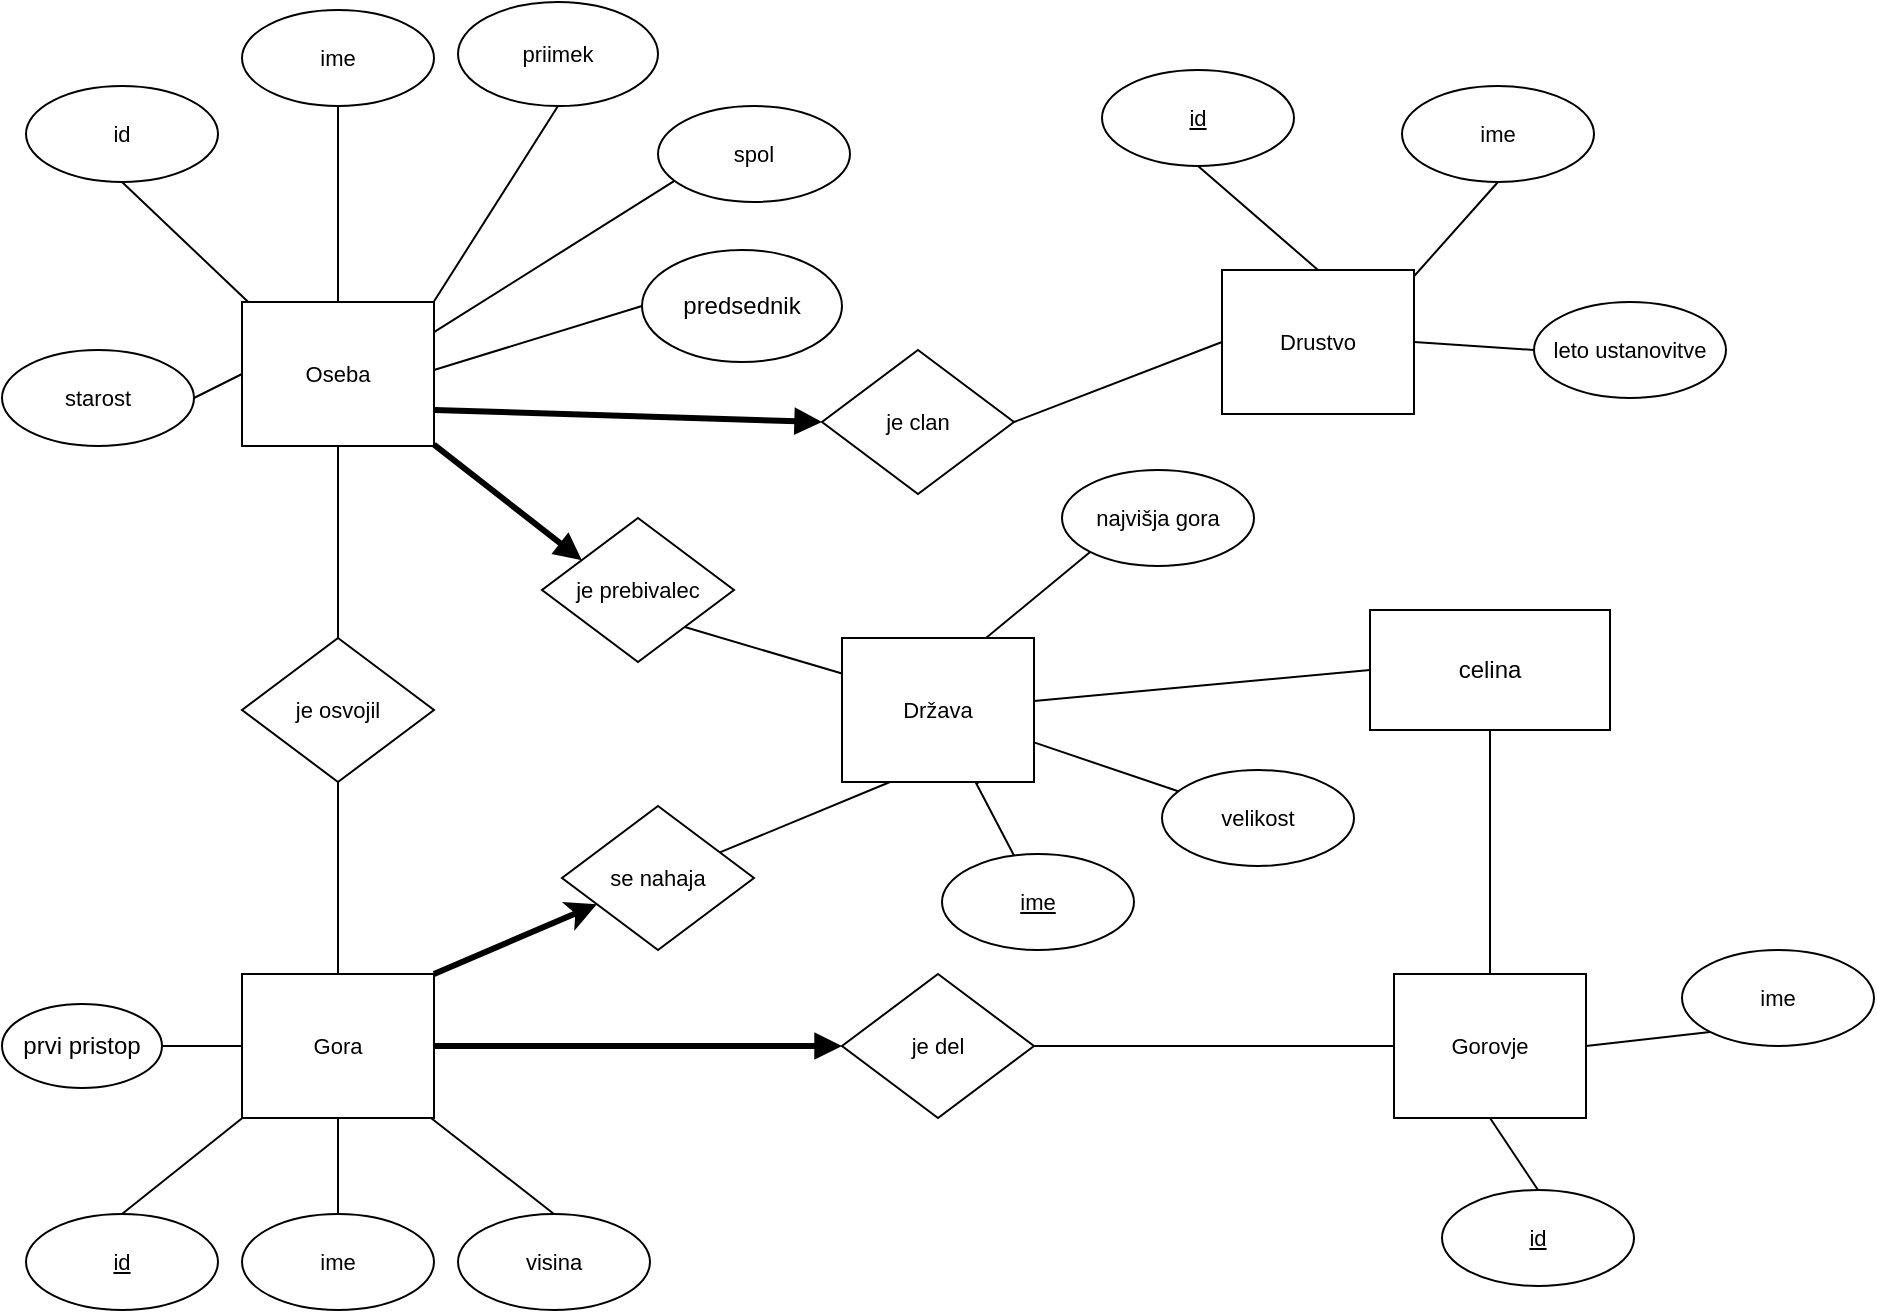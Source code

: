 <mxfile version="13.0.8" type="device"><diagram id="C5RBs43oDa-KdzZeNtuy" name="Page-1"><mxGraphModel dx="1038" dy="575" grid="1" gridSize="10" guides="1" tooltips="1" connect="1" arrows="1" fold="1" page="1" pageScale="1" pageWidth="827" pageHeight="1169" math="0" shadow="0"><root><mxCell id="WIyWlLk6GJQsqaUBKTNV-0"/><mxCell id="WIyWlLk6GJQsqaUBKTNV-1" parent="WIyWlLk6GJQsqaUBKTNV-0"/><UserObject label="Oseba" lucidchartObjectId="iGsNIXnj.FYX" id="Y9sneLflOxaTqnHud8nv-0"><mxCell style="html=1;whiteSpace=wrap;;fontSize=11;fontColor=#000000;spacing=3;strokeOpacity=100;" parent="WIyWlLk6GJQsqaUBKTNV-1" vertex="1"><mxGeometry x="120" y="156" width="96" height="72" as="geometry"/></mxCell></UserObject><UserObject label="id" lucidchartObjectId="UHsNqUlLii6g" id="Y9sneLflOxaTqnHud8nv-1"><mxCell style="html=1;whiteSpace=wrap;ellipse;fontSize=11;fontColor=#000000;spacing=3;strokeOpacity=100;" parent="WIyWlLk6GJQsqaUBKTNV-1" vertex="1"><mxGeometry x="12" y="48" width="96" height="48" as="geometry"/></mxCell></UserObject><UserObject label="priimek" lucidchartObjectId="VHsNPn4WoM2P" id="Y9sneLflOxaTqnHud8nv-2"><mxCell style="html=1;whiteSpace=wrap;ellipse;fontSize=11;fontColor=#000000;spacing=3;strokeOpacity=100;" parent="WIyWlLk6GJQsqaUBKTNV-1" vertex="1"><mxGeometry x="228" y="6" width="100" height="52" as="geometry"/></mxCell></UserObject><UserObject label="ime" lucidchartObjectId="VHsN811JwChM" id="Y9sneLflOxaTqnHud8nv-3"><mxCell style="html=1;whiteSpace=wrap;ellipse;fontSize=11;fontColor=#000000;spacing=3;strokeOpacity=100;" parent="WIyWlLk6GJQsqaUBKTNV-1" vertex="1"><mxGeometry x="120" y="10" width="96" height="48" as="geometry"/></mxCell></UserObject><UserObject label="" lucidchartObjectId="4IsN-0L.rAR6" id="Y9sneLflOxaTqnHud8nv-4"><mxCell style="html=1;jettySize=18;fontSize=11;strokeOpacity=100;rounded=1;arcSize=0;startArrow=none;;endArrow=none;;exitX=0.5;exitY=1.013;exitPerimeter=1;entryX=0.5;entryY=-0.008;entryPerimeter=1;" parent="WIyWlLk6GJQsqaUBKTNV-1" source="Y9sneLflOxaTqnHud8nv-3" target="Y9sneLflOxaTqnHud8nv-0" edge="1"><mxGeometry width="100" height="100" relative="1" as="geometry"/></mxCell></UserObject><UserObject label="" lucidchartObjectId="5IsN-3GADKNh" id="Y9sneLflOxaTqnHud8nv-5"><mxCell style="html=1;jettySize=18;fontSize=11;strokeOpacity=100;rounded=1;arcSize=0;startArrow=none;;endArrow=none;;exitX=0.5;exitY=1.013;exitPerimeter=1;entryX=1.006;entryY=-0.008;entryPerimeter=1;" parent="WIyWlLk6GJQsqaUBKTNV-1" source="Y9sneLflOxaTqnHud8nv-2" target="Y9sneLflOxaTqnHud8nv-0" edge="1"><mxGeometry width="100" height="100" relative="1" as="geometry"/></mxCell></UserObject><UserObject label="je clan" lucidchartObjectId="tJsNYv-pXZ-V" id="Y9sneLflOxaTqnHud8nv-6"><mxCell style="html=1;whiteSpace=wrap;rhombus;fontSize=11;fontColor=#000000;spacing=3;strokeOpacity=100;" parent="WIyWlLk6GJQsqaUBKTNV-1" vertex="1"><mxGeometry x="410" y="180" width="96" height="72" as="geometry"/></mxCell></UserObject><UserObject label="Drustvo" lucidchartObjectId="FJsN-iH1wH_A" id="Y9sneLflOxaTqnHud8nv-7"><mxCell style="html=1;whiteSpace=wrap;;fontSize=11;fontColor=#000000;spacing=3;strokeOpacity=100;" parent="WIyWlLk6GJQsqaUBKTNV-1" vertex="1"><mxGeometry x="610" y="140" width="96" height="72" as="geometry"/></mxCell></UserObject><UserObject label="id" lucidchartObjectId="YJsNHmCgborR" id="Y9sneLflOxaTqnHud8nv-8"><mxCell style="html=1;whiteSpace=wrap;ellipse;fontSize=11;fontColor=#000000;fontStyle=4;spacing=3;strokeOpacity=100;" parent="WIyWlLk6GJQsqaUBKTNV-1" vertex="1"><mxGeometry x="550" y="40" width="96" height="48" as="geometry"/></mxCell></UserObject><UserObject label="ime" lucidchartObjectId="0JsN2kaS.KAz" id="Y9sneLflOxaTqnHud8nv-9"><mxCell style="html=1;whiteSpace=wrap;ellipse;fontSize=11;fontColor=#000000;spacing=3;strokeOpacity=100;" parent="WIyWlLk6GJQsqaUBKTNV-1" vertex="1"><mxGeometry x="700" y="48" width="96" height="48" as="geometry"/></mxCell></UserObject><UserObject label="" lucidchartObjectId="CKsNWgW0z5s6" id="Y9sneLflOxaTqnHud8nv-10"><mxCell style="html=1;jettySize=18;fontSize=11;strokeOpacity=100;rounded=1;arcSize=0;startArrow=none;;endArrow=none;;exitX=0.5;exitY=1.013;exitPerimeter=1;entryX=1.006;entryY=0.038;entryPerimeter=1;" parent="WIyWlLk6GJQsqaUBKTNV-1" source="Y9sneLflOxaTqnHud8nv-9" target="Y9sneLflOxaTqnHud8nv-7" edge="1"><mxGeometry width="100" height="100" relative="1" as="geometry"/></mxCell></UserObject><UserObject label="" lucidchartObjectId="HKsNJx35aW7q" id="Y9sneLflOxaTqnHud8nv-11"><mxCell style="html=1;jettySize=18;fontSize=11;strokeOpacity=100;strokeWidth=3;rounded=1;arcSize=0;startArrow=none;;endArrow=block;endFill=1;;entryX=-0.01;entryY=0.5;entryPerimeter=1;" parent="WIyWlLk6GJQsqaUBKTNV-1" target="Y9sneLflOxaTqnHud8nv-6" edge="1"><mxGeometry width="100" height="100" relative="1" as="geometry"><mxPoint x="216" y="210" as="sourcePoint"/></mxGeometry></mxCell></UserObject><UserObject label="" lucidchartObjectId="eLsNSd8TiiUv" id="Y9sneLflOxaTqnHud8nv-12"><mxCell style="html=1;jettySize=18;fontSize=11;strokeOpacity=100;rounded=1;arcSize=0;startArrow=none;;endArrow=none;;exitX=1.01;exitY=0.5;exitPerimeter=1;entryX=-0.006;entryY=0.5;entryPerimeter=1;" parent="WIyWlLk6GJQsqaUBKTNV-1" source="Y9sneLflOxaTqnHud8nv-6" target="Y9sneLflOxaTqnHud8nv-7" edge="1"><mxGeometry width="100" height="100" relative="1" as="geometry"/></mxCell></UserObject><UserObject label="je osvojil" lucidchartObjectId="tLsNnySk-WBX" id="Y9sneLflOxaTqnHud8nv-13"><mxCell style="html=1;whiteSpace=wrap;rhombus;fontSize=11;fontColor=#000000;spacing=3;strokeOpacity=100;" parent="WIyWlLk6GJQsqaUBKTNV-1" vertex="1"><mxGeometry x="120" y="324" width="96" height="72" as="geometry"/></mxCell></UserObject><UserObject label="" lucidchartObjectId="ILsN6WsGEHG4" id="Y9sneLflOxaTqnHud8nv-14"><mxCell style="html=1;jettySize=18;fontSize=11;strokeOpacity=100;rounded=1;arcSize=0;startArrow=none;;endArrow=none;;exitX=0.5;exitY=1.008;exitPerimeter=1;entryX=0.5;entryY=-0.01;entryPerimeter=1;" parent="WIyWlLk6GJQsqaUBKTNV-1" source="Y9sneLflOxaTqnHud8nv-0" target="Y9sneLflOxaTqnHud8nv-13" edge="1"><mxGeometry width="100" height="100" relative="1" as="geometry"/></mxCell></UserObject><mxCell id="Y9sneLflOxaTqnHud8nv-74" style="edgeStyle=none;rounded=0;orthogonalLoop=1;jettySize=auto;html=1;exitX=0;exitY=0.5;exitDx=0;exitDy=0;entryX=1;entryY=0.5;entryDx=0;entryDy=0;startArrow=none;startFill=0;endArrow=none;endFill=0;strokeColor=#000000;" parent="WIyWlLk6GJQsqaUBKTNV-1" source="Y9sneLflOxaTqnHud8nv-15" target="Y9sneLflOxaTqnHud8nv-70" edge="1"><mxGeometry relative="1" as="geometry"/></mxCell><mxCell id="K1PzEk3rGOgafvW6HgiE-1" style="rounded=0;orthogonalLoop=1;jettySize=auto;html=1;exitX=1;exitY=0;exitDx=0;exitDy=0;strokeWidth=3;" parent="WIyWlLk6GJQsqaUBKTNV-1" source="Y9sneLflOxaTqnHud8nv-15" target="K1PzEk3rGOgafvW6HgiE-2" edge="1"><mxGeometry relative="1" as="geometry"><mxPoint x="286.806" y="461.803" as="targetPoint"/></mxGeometry></mxCell><UserObject label="Gora" lucidchartObjectId="LLsNawppK.C-" id="Y9sneLflOxaTqnHud8nv-15"><mxCell style="html=1;whiteSpace=wrap;;fontSize=11;fontColor=#000000;spacing=3;strokeOpacity=100;" parent="WIyWlLk6GJQsqaUBKTNV-1" vertex="1"><mxGeometry x="120" y="492" width="96" height="72" as="geometry"/></mxCell></UserObject><UserObject label="" lucidchartObjectId="SLsNpM3OCdth" id="Y9sneLflOxaTqnHud8nv-16"><mxCell style="html=1;jettySize=18;fontSize=11;strokeOpacity=100;rounded=1;arcSize=0;startArrow=none;;endArrow=none;;" parent="WIyWlLk6GJQsqaUBKTNV-1" edge="1"><mxGeometry width="100" height="100" relative="1" as="geometry"><mxPoint x="168" y="229" as="sourcePoint"/><mxPoint x="168" y="323" as="targetPoint"/></mxGeometry></mxCell></UserObject><UserObject label="" lucidchartObjectId="jMsNRRcMrjJT" id="Y9sneLflOxaTqnHud8nv-17"><mxCell style="html=1;jettySize=18;fontSize=11;strokeOpacity=100;rounded=1;arcSize=0;startArrow=none;;endArrow=none;;exitX=0.5;exitY=-0.008;exitPerimeter=1;entryX=0.5;entryY=1.01;entryPerimeter=1;" parent="WIyWlLk6GJQsqaUBKTNV-1" source="Y9sneLflOxaTqnHud8nv-15" target="Y9sneLflOxaTqnHud8nv-13" edge="1"><mxGeometry width="100" height="100" relative="1" as="geometry"/></mxCell></UserObject><UserObject label="id" lucidchartObjectId="FMsNCVhF50HE" id="Y9sneLflOxaTqnHud8nv-18"><mxCell style="html=1;whiteSpace=wrap;ellipse;fontSize=11;fontColor=#000000;fontStyle=4;spacing=3;strokeOpacity=100;" parent="WIyWlLk6GJQsqaUBKTNV-1" vertex="1"><mxGeometry x="12" y="612" width="96" height="48" as="geometry"/></mxCell></UserObject><UserObject label="ime" lucidchartObjectId="IMsNDQfyz377" id="Y9sneLflOxaTqnHud8nv-19"><mxCell style="html=1;whiteSpace=wrap;ellipse;fontSize=11;fontColor=#000000;spacing=3;strokeOpacity=100;" parent="WIyWlLk6GJQsqaUBKTNV-1" vertex="1"><mxGeometry x="120" y="612" width="96" height="48" as="geometry"/></mxCell></UserObject><UserObject label="visina" lucidchartObjectId="XMsNZV3E.x5K" id="Y9sneLflOxaTqnHud8nv-20"><mxCell style="html=1;whiteSpace=wrap;ellipse;fontSize=11;fontColor=#000000;spacing=3;strokeOpacity=100;" parent="WIyWlLk6GJQsqaUBKTNV-1" vertex="1"><mxGeometry x="228" y="612" width="96" height="48" as="geometry"/></mxCell></UserObject><UserObject label="" lucidchartObjectId="nNsN_cguTIl1" id="Y9sneLflOxaTqnHud8nv-21"><mxCell style="html=1;jettySize=18;fontSize=11;strokeOpacity=100;rounded=1;arcSize=0;startArrow=none;;endArrow=none;;exitX=0.5;exitY=-0.013;exitPerimeter=1;entryX=-0.006;entryY=1.008;entryPerimeter=1;" parent="WIyWlLk6GJQsqaUBKTNV-1" source="Y9sneLflOxaTqnHud8nv-18" target="Y9sneLflOxaTqnHud8nv-15" edge="1"><mxGeometry width="100" height="100" relative="1" as="geometry"/></mxCell></UserObject><UserObject label="" lucidchartObjectId="oNsNw3u-rc1b" id="Y9sneLflOxaTqnHud8nv-22"><mxCell style="html=1;jettySize=18;fontSize=11;strokeOpacity=100;rounded=1;arcSize=0;startArrow=none;;endArrow=none;;exitX=0.5;exitY=-0.013;exitPerimeter=1;entryX=0.5;entryY=1.008;entryPerimeter=1;" parent="WIyWlLk6GJQsqaUBKTNV-1" source="Y9sneLflOxaTqnHud8nv-19" target="Y9sneLflOxaTqnHud8nv-15" edge="1"><mxGeometry width="100" height="100" relative="1" as="geometry"/></mxCell></UserObject><UserObject label="" lucidchartObjectId="qNsNXhiOrEjZ" id="Y9sneLflOxaTqnHud8nv-23"><mxCell style="html=1;jettySize=18;fontSize=11;strokeOpacity=100;rounded=1;arcSize=0;startArrow=none;;endArrow=none;;exitX=0.5;exitY=-0.013;exitPerimeter=1;entryX=0.992;entryY=1.008;entryPerimeter=1;" parent="WIyWlLk6GJQsqaUBKTNV-1" source="Y9sneLflOxaTqnHud8nv-20" target="Y9sneLflOxaTqnHud8nv-15" edge="1"><mxGeometry width="100" height="100" relative="1" as="geometry"/></mxCell></UserObject><UserObject label="" lucidchartObjectId="zNsNsmFjnk9U" id="Y9sneLflOxaTqnHud8nv-24"><mxCell style="html=1;jettySize=18;fontSize=11;strokeOpacity=100;rounded=1;arcSize=0;startArrow=none;;endArrow=none;;exitX=0.5;exitY=1.013;exitPerimeter=1;entryX=0.025;entryY=-0.008;entryPerimeter=1;" parent="WIyWlLk6GJQsqaUBKTNV-1" source="Y9sneLflOxaTqnHud8nv-1" target="Y9sneLflOxaTqnHud8nv-0" edge="1"><mxGeometry width="100" height="100" relative="1" as="geometry"/></mxCell></UserObject><UserObject label="je del" lucidchartObjectId="ONsN-kQYVbq6" id="Y9sneLflOxaTqnHud8nv-25"><mxCell style="html=1;whiteSpace=wrap;rhombus;fontSize=11;fontColor=#000000;spacing=3;strokeOpacity=100;" parent="WIyWlLk6GJQsqaUBKTNV-1" vertex="1"><mxGeometry x="420" y="492" width="96" height="72" as="geometry"/></mxCell></UserObject><mxCell id="Y9sneLflOxaTqnHud8nv-63" style="rounded=0;orthogonalLoop=1;jettySize=auto;html=1;exitX=1;exitY=0.25;exitDx=0;exitDy=0;entryX=0;entryY=1;entryDx=0;entryDy=0;strokeColor=none;" parent="WIyWlLk6GJQsqaUBKTNV-1" source="Y9sneLflOxaTqnHud8nv-26" edge="1"><mxGeometry relative="1" as="geometry"><mxPoint x="866.059" y="472.971" as="targetPoint"/></mxGeometry></mxCell><UserObject label="Gorovje" lucidchartObjectId="bOsNtYIZJRyn" id="Y9sneLflOxaTqnHud8nv-26"><mxCell style="html=1;whiteSpace=wrap;;fontSize=11;fontColor=#000000;spacing=3;strokeOpacity=100;" parent="WIyWlLk6GJQsqaUBKTNV-1" vertex="1"><mxGeometry x="696" y="492" width="96" height="72" as="geometry"/></mxCell></UserObject><UserObject label="" lucidchartObjectId="qOsNZWX0oHJL" id="Y9sneLflOxaTqnHud8nv-27"><mxCell style="html=1;jettySize=18;fontSize=11;strokeOpacity=100;strokeWidth=3;rounded=1;arcSize=0;startArrow=none;;endArrow=block;endFill=1;;exitX=1.006;exitY=0.5;exitPerimeter=1;entryX=-0.01;entryY=0.5;entryPerimeter=1;" parent="WIyWlLk6GJQsqaUBKTNV-1" source="Y9sneLflOxaTqnHud8nv-15" target="Y9sneLflOxaTqnHud8nv-25" edge="1"><mxGeometry width="100" height="100" relative="1" as="geometry"/></mxCell></UserObject><UserObject label="" lucidchartObjectId="tOsNczCU~Cjh" id="Y9sneLflOxaTqnHud8nv-28"><mxCell style="html=1;jettySize=18;fontSize=11;strokeOpacity=100;rounded=1;arcSize=0;startArrow=none;;endArrow=none;;exitX=-0.006;exitY=0.5;exitPerimeter=1;entryX=1.01;entryY=0.5;entryPerimeter=1;" parent="WIyWlLk6GJQsqaUBKTNV-1" source="Y9sneLflOxaTqnHud8nv-26" target="Y9sneLflOxaTqnHud8nv-25" edge="1"><mxGeometry width="100" height="100" relative="1" as="geometry"/></mxCell></UserObject><UserObject label="id" lucidchartObjectId="BOsN.T7Y9Har" id="Y9sneLflOxaTqnHud8nv-29"><mxCell style="html=1;whiteSpace=wrap;ellipse;fontSize=11;fontColor=#000000;fontStyle=4;spacing=3;strokeOpacity=100;" parent="WIyWlLk6GJQsqaUBKTNV-1" vertex="1"><mxGeometry x="720" y="600" width="96" height="48" as="geometry"/></mxCell></UserObject><UserObject label="ime" lucidchartObjectId="GOsNzElf_NbP" id="Y9sneLflOxaTqnHud8nv-30"><mxCell style="html=1;whiteSpace=wrap;ellipse;fontSize=11;fontColor=#000000;spacing=3;strokeOpacity=100;" parent="WIyWlLk6GJQsqaUBKTNV-1" vertex="1"><mxGeometry x="840" y="480" width="96" height="48" as="geometry"/></mxCell></UserObject><UserObject label="" lucidchartObjectId="MOsNNdK09O7m" id="Y9sneLflOxaTqnHud8nv-31"><mxCell style="html=1;jettySize=18;fontSize=11;strokeOpacity=100;rounded=1;arcSize=0;startArrow=none;;endArrow=none;;exitX=0.5;exitY=1.008;exitPerimeter=1;entryX=0.5;entryY=-0.013;entryPerimeter=1;" parent="WIyWlLk6GJQsqaUBKTNV-1" source="Y9sneLflOxaTqnHud8nv-26" target="Y9sneLflOxaTqnHud8nv-29" edge="1"><mxGeometry width="100" height="100" relative="1" as="geometry"/></mxCell></UserObject><UserObject label="" lucidchartObjectId="POsN2GdcA.Df" id="Y9sneLflOxaTqnHud8nv-32"><mxCell style="html=1;jettySize=18;fontSize=11;strokeOpacity=100;rounded=1;arcSize=0;startArrow=none;;endArrow=none;;exitX=1;exitY=0.5;entryX=0;entryY=1;entryDx=0;entryDy=0;exitDx=0;exitDy=0;" parent="WIyWlLk6GJQsqaUBKTNV-1" source="Y9sneLflOxaTqnHud8nv-26" target="Y9sneLflOxaTqnHud8nv-30" edge="1"><mxGeometry width="100" height="100" relative="1" as="geometry"/></mxCell></UserObject><UserObject label="" lucidchartObjectId="YOsNYSUX-9pM" id="Y9sneLflOxaTqnHud8nv-33"><mxCell style="html=1;jettySize=18;fontSize=11;strokeOpacity=100;rounded=1;arcSize=0;startArrow=none;;endArrow=none;;exitX=0.5;exitY=-0.008;exitPerimeter=1;entryX=0.5;entryY=1.013;entryPerimeter=1;" parent="WIyWlLk6GJQsqaUBKTNV-1" source="Y9sneLflOxaTqnHud8nv-7" target="Y9sneLflOxaTqnHud8nv-8" edge="1"><mxGeometry width="100" height="100" relative="1" as="geometry"/></mxCell></UserObject><UserObject label="" lucidchartObjectId="KI7Neq8dbMMH" id="Y9sneLflOxaTqnHud8nv-35"><mxCell style="html=1;jettySize=18;fontSize=11;strokeOpacity=100;rounded=1;arcSize=0;startArrow=none;;endArrow=none;;exitX=1.006;exitY=0.5;exitPerimeter=1;entryX=-0.006;entryY=0.5;entryPerimeter=1;" parent="WIyWlLk6GJQsqaUBKTNV-1" source="Y9sneLflOxaTqnHud8nv-7" target="Y9sneLflOxaTqnHud8nv-53" edge="1"><mxGeometry width="100" height="100" relative="1" as="geometry"/></mxCell></UserObject><UserObject label="Država" lucidchartObjectId="aJ7NS0iyrZU0" id="Y9sneLflOxaTqnHud8nv-36"><mxCell style="html=1;whiteSpace=wrap;;fontSize=11;fontColor=#000000;spacing=3;strokeOpacity=100;" parent="WIyWlLk6GJQsqaUBKTNV-1" vertex="1"><mxGeometry x="420" y="324" width="96" height="72" as="geometry"/></mxCell></UserObject><UserObject label="je prebivalec" lucidchartObjectId="qJ7NzFarBXzv" id="Y9sneLflOxaTqnHud8nv-37"><mxCell style="html=1;whiteSpace=wrap;rhombus;fontSize=11;fontColor=#000000;spacing=3;strokeOpacity=100;" parent="WIyWlLk6GJQsqaUBKTNV-1" vertex="1"><mxGeometry x="270" y="264" width="96" height="72" as="geometry"/></mxCell></UserObject><UserObject label="" lucidchartObjectId="5J7NLLxXs2zk" id="Y9sneLflOxaTqnHud8nv-39"><mxCell style="html=1;jettySize=18;fontSize=11;strokeOpacity=100;strokeWidth=3;rounded=1;arcSize=0;startArrow=none;;endArrow=block;endFill=1;;exitX=1.006;exitY=0.997;exitPerimeter=1;entryX=0.201;entryY=0.288;entryPerimeter=1;" parent="WIyWlLk6GJQsqaUBKTNV-1" source="Y9sneLflOxaTqnHud8nv-0" target="Y9sneLflOxaTqnHud8nv-37" edge="1"><mxGeometry width="100" height="100" relative="1" as="geometry"/></mxCell></UserObject><UserObject label="" lucidchartObjectId="IK7NDimYbpxN" id="Y9sneLflOxaTqnHud8nv-40"><mxCell style="html=1;jettySize=18;fontSize=11;strokeOpacity=100;rounded=1;arcSize=0;startArrow=none;;endArrow=none;;exitX=0.749;exitY=0.762;exitPerimeter=1;entryX=-0.006;entryY=0.244;entryPerimeter=1;" parent="WIyWlLk6GJQsqaUBKTNV-1" source="Y9sneLflOxaTqnHud8nv-37" target="Y9sneLflOxaTqnHud8nv-36" edge="1"><mxGeometry width="100" height="100" relative="1" as="geometry"/></mxCell></UserObject><UserObject label="" lucidchartObjectId="eN7NDYG0a27Z" id="Y9sneLflOxaTqnHud8nv-44"><mxCell style="html=1;jettySize=18;fontSize=11;strokeOpacity=100;rounded=1;arcSize=0;startArrow=none;;endArrow=none;;exitX=0;exitY=1;exitDx=0;exitDy=0;entryX=0.75;entryY=0;entryDx=0;entryDy=0;" parent="WIyWlLk6GJQsqaUBKTNV-1" source="Y9sneLflOxaTqnHud8nv-52" target="Y9sneLflOxaTqnHud8nv-36" edge="1"><mxGeometry width="100" height="100" relative="1" as="geometry"><mxPoint x="520" y="324" as="targetPoint"/></mxGeometry></mxCell></UserObject><UserObject label="" lucidchartObjectId="lO7Nb3aOz3PZ" id="Y9sneLflOxaTqnHud8nv-46"><mxCell style="html=1;jettySize=18;fontSize=11;strokeOpacity=100;rounded=1;arcSize=0;startArrow=none;;endArrow=none;;exitY=1.008;exitPerimeter=1;entryY=1.008;entryPerimeter=1;" parent="WIyWlLk6GJQsqaUBKTNV-1" source="Y9sneLflOxaTqnHud8nv-36" target="Y9sneLflOxaTqnHud8nv-36" edge="1"><mxGeometry width="100" height="100" relative="1" as="geometry"><Array as="points"><mxPoint x="488" y="397"/><mxPoint x="488" y="397"/></Array></mxGeometry></mxCell></UserObject><UserObject label="spol" lucidchartObjectId="KQ7NHXF1g.5-" id="Y9sneLflOxaTqnHud8nv-47"><mxCell style="html=1;whiteSpace=wrap;ellipse;fontSize=11;fontColor=#000000;align=center;spacing=3;strokeOpacity=100;fillOpacity=100;fillColor=#ffffff;" parent="WIyWlLk6GJQsqaUBKTNV-1" vertex="1"><mxGeometry x="328" y="58" width="96" height="48" as="geometry"/></mxCell></UserObject><UserObject label="starost" lucidchartObjectId="UQ7N.jejDFNf" id="Y9sneLflOxaTqnHud8nv-48"><mxCell style="html=1;whiteSpace=wrap;ellipse;fontSize=11;fontColor=#000000;align=center;spacing=3;strokeOpacity=100;fillOpacity=100;fillColor=#ffffff;" parent="WIyWlLk6GJQsqaUBKTNV-1" vertex="1"><mxGeometry y="180" width="96" height="48" as="geometry"/></mxCell></UserObject><UserObject label="" lucidchartObjectId="_Q7NqlMhA1OF" id="Y9sneLflOxaTqnHud8nv-49"><mxCell style="html=1;jettySize=18;fontSize=11;strokeOpacity=100;rounded=1;arcSize=0;startArrow=none;;endArrow=none;;exitX=-0.006;exitY=0.5;exitPerimeter=1;entryX=1.006;entryY=0.5;entryPerimeter=1;" parent="WIyWlLk6GJQsqaUBKTNV-1" source="Y9sneLflOxaTqnHud8nv-0" target="Y9sneLflOxaTqnHud8nv-48" edge="1"><mxGeometry width="100" height="100" relative="1" as="geometry"/></mxCell></UserObject><UserObject label="" lucidchartObjectId="aR7N4Bipsjul" id="Y9sneLflOxaTqnHud8nv-50"><mxCell style="html=1;jettySize=18;fontSize=11;strokeOpacity=100;rounded=1;arcSize=0;startArrow=none;;endArrow=none;;exitX=1.006;exitY=0.206;exitPerimeter=1;entryX=0.082;entryY=0.79;entryPerimeter=1;" parent="WIyWlLk6GJQsqaUBKTNV-1" source="Y9sneLflOxaTqnHud8nv-0" target="Y9sneLflOxaTqnHud8nv-47" edge="1"><mxGeometry width="100" height="100" relative="1" as="geometry"/></mxCell></UserObject><UserObject label="najvišja gora" lucidchartObjectId="vR7NfIXPHvKC" id="Y9sneLflOxaTqnHud8nv-52"><mxCell style="html=1;whiteSpace=wrap;ellipse;fontSize=11;fontColor=#000000;align=center;spacing=3;strokeOpacity=100;fillOpacity=100;fillColor=#ffffff;" parent="WIyWlLk6GJQsqaUBKTNV-1" vertex="1"><mxGeometry x="530" y="240" width="96" height="48" as="geometry"/></mxCell></UserObject><UserObject label="leto ustanovitve" lucidchartObjectId="KR7NW27EnTBI" id="Y9sneLflOxaTqnHud8nv-53"><mxCell style="html=1;whiteSpace=wrap;ellipse;fontSize=11;fontColor=#000000;align=center;spacing=3;strokeOpacity=100;fillOpacity=100;fillColor=#ffffff;" parent="WIyWlLk6GJQsqaUBKTNV-1" vertex="1"><mxGeometry x="766" y="156" width="96" height="48" as="geometry"/></mxCell></UserObject><mxCell id="Y9sneLflOxaTqnHud8nv-70" value="prvi pristop" style="ellipse;whiteSpace=wrap;html=1;" parent="WIyWlLk6GJQsqaUBKTNV-1" vertex="1"><mxGeometry y="507" width="80" height="42" as="geometry"/></mxCell><mxCell id="K1PzEk3rGOgafvW6HgiE-4" value="" style="edgeStyle=none;rounded=0;orthogonalLoop=1;jettySize=auto;html=1;strokeWidth=1;entryX=0.25;entryY=1;entryDx=0;entryDy=0;endArrow=none;endFill=0;" parent="WIyWlLk6GJQsqaUBKTNV-1" source="K1PzEk3rGOgafvW6HgiE-2" target="Y9sneLflOxaTqnHud8nv-36" edge="1"><mxGeometry relative="1" as="geometry"><mxPoint x="456" y="444" as="targetPoint"/></mxGeometry></mxCell><UserObject label="se nahaja" lucidchartObjectId="ONsN-kQYVbq6" id="K1PzEk3rGOgafvW6HgiE-2"><mxCell style="html=1;whiteSpace=wrap;rhombus;fontSize=11;fontColor=#000000;spacing=3;strokeOpacity=100;" parent="WIyWlLk6GJQsqaUBKTNV-1" vertex="1"><mxGeometry x="280" y="408" width="96" height="72" as="geometry"/></mxCell></UserObject><mxCell id="K1PzEk3rGOgafvW6HgiE-10" style="edgeStyle=none;rounded=0;orthogonalLoop=1;jettySize=auto;html=1;endArrow=none;endFill=0;strokeWidth=1;" parent="WIyWlLk6GJQsqaUBKTNV-1" source="K1PzEk3rGOgafvW6HgiE-9" target="Y9sneLflOxaTqnHud8nv-36" edge="1"><mxGeometry relative="1" as="geometry"/></mxCell><UserObject label="velikost" lucidchartObjectId="vR7NfIXPHvKC" id="K1PzEk3rGOgafvW6HgiE-9"><mxCell style="html=1;whiteSpace=wrap;ellipse;fontSize=11;fontColor=#000000;align=center;spacing=3;strokeOpacity=100;fillOpacity=100;fillColor=#ffffff;" parent="WIyWlLk6GJQsqaUBKTNV-1" vertex="1"><mxGeometry x="580" y="390" width="96" height="48" as="geometry"/></mxCell></UserObject><mxCell id="K1PzEk3rGOgafvW6HgiE-12" style="edgeStyle=none;rounded=0;orthogonalLoop=1;jettySize=auto;html=1;endArrow=none;endFill=0;strokeWidth=1;" parent="WIyWlLk6GJQsqaUBKTNV-1" source="K1PzEk3rGOgafvW6HgiE-11" target="Y9sneLflOxaTqnHud8nv-36" edge="1"><mxGeometry relative="1" as="geometry"/></mxCell><UserObject label="&lt;u&gt;ime&lt;/u&gt;" lucidchartObjectId="vR7NfIXPHvKC" id="K1PzEk3rGOgafvW6HgiE-11"><mxCell style="html=1;whiteSpace=wrap;ellipse;fontSize=11;fontColor=#000000;align=center;spacing=3;strokeOpacity=100;fillOpacity=100;fillColor=#ffffff;" parent="WIyWlLk6GJQsqaUBKTNV-1" vertex="1"><mxGeometry x="470" y="432" width="96" height="48" as="geometry"/></mxCell></UserObject><mxCell id="OFSGT1DvgafzMDrf28ZX-0" value="celina" style="rounded=0;whiteSpace=wrap;html=1;" parent="WIyWlLk6GJQsqaUBKTNV-1" vertex="1"><mxGeometry x="684" y="310" width="120" height="60" as="geometry"/></mxCell><mxCell id="OFSGT1DvgafzMDrf28ZX-1" value="" style="endArrow=none;html=1;entryX=0;entryY=0.5;entryDx=0;entryDy=0;" parent="WIyWlLk6GJQsqaUBKTNV-1" source="Y9sneLflOxaTqnHud8nv-36" target="OFSGT1DvgafzMDrf28ZX-0" edge="1"><mxGeometry width="50" height="50" relative="1" as="geometry"><mxPoint x="640" y="400" as="sourcePoint"/><mxPoint x="690" y="390" as="targetPoint"/></mxGeometry></mxCell><mxCell id="OFSGT1DvgafzMDrf28ZX-2" value="" style="endArrow=none;html=1;exitX=0.5;exitY=0;exitDx=0;exitDy=0;entryX=0.5;entryY=1;entryDx=0;entryDy=0;" parent="WIyWlLk6GJQsqaUBKTNV-1" source="Y9sneLflOxaTqnHud8nv-26" target="OFSGT1DvgafzMDrf28ZX-0" edge="1"><mxGeometry width="50" height="50" relative="1" as="geometry"><mxPoint x="740" y="400" as="sourcePoint"/><mxPoint x="790" y="350" as="targetPoint"/></mxGeometry></mxCell><mxCell id="OFSGT1DvgafzMDrf28ZX-10" value="predsednik" style="ellipse;whiteSpace=wrap;html=1;" parent="WIyWlLk6GJQsqaUBKTNV-1" vertex="1"><mxGeometry x="320" y="130" width="100" height="56" as="geometry"/></mxCell><mxCell id="OFSGT1DvgafzMDrf28ZX-11" value="" style="endArrow=none;html=1;strokeWidth=1;exitX=1;exitY=0.472;exitDx=0;exitDy=0;entryX=0;entryY=0.5;entryDx=0;entryDy=0;exitPerimeter=0;" parent="WIyWlLk6GJQsqaUBKTNV-1" source="Y9sneLflOxaTqnHud8nv-0" target="OFSGT1DvgafzMDrf28ZX-10" edge="1"><mxGeometry width="50" height="50" relative="1" as="geometry"><mxPoint x="610" y="400" as="sourcePoint"/><mxPoint x="660" y="350" as="targetPoint"/></mxGeometry></mxCell></root></mxGraphModel></diagram></mxfile>